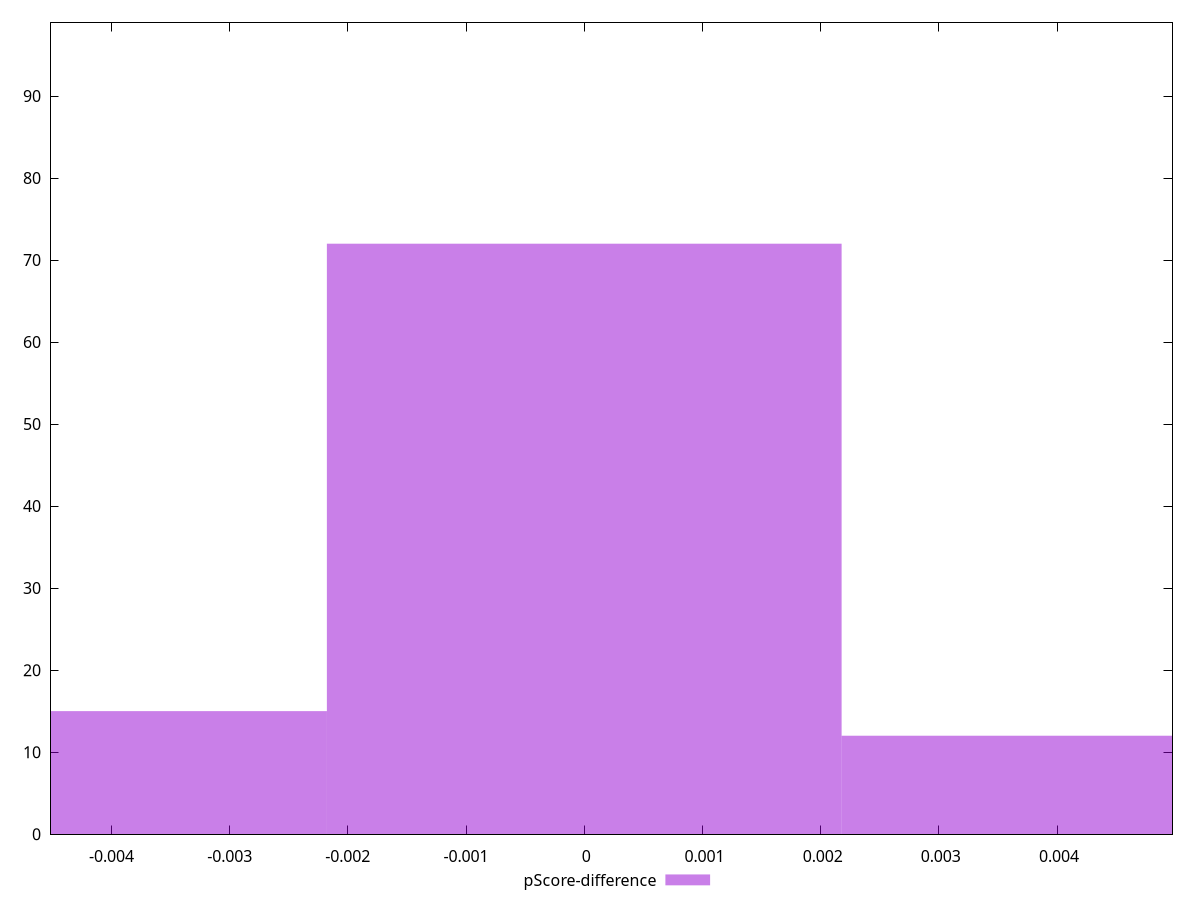 reset

$pScoreDifference <<EOF
0 72
0.004354761565863928 12
-0.004354761565863928 15
EOF

set key outside below
set boxwidth 0.004354761565863928
set xrange [-0.004519870441915541:0.004976820553528771]
set yrange [0:99]
set trange [0:99]
set style fill transparent solid 0.5 noborder
set terminal svg size 640, 490 enhanced background rgb 'white'
set output "reports/report_00027_2021-02-24T12-40-31.850Z/estimated-input-latency/samples/card/pScore-difference/histogram.svg"

plot $pScoreDifference title "pScore-difference" with boxes

reset
